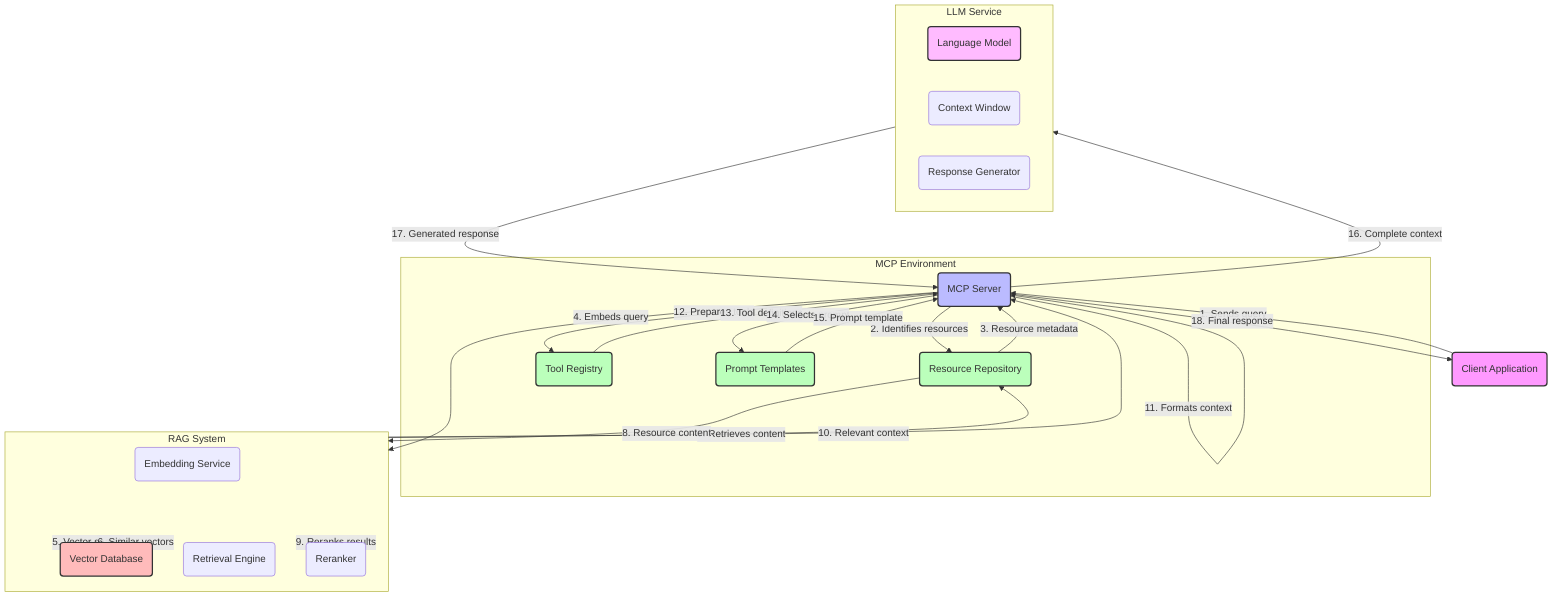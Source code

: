 flowchart TD
    subgraph MCP["MCP Environment"]
        Server("MCP Server")
        Resources("Resource Repository")
        Tools("Tool Registry")
        Prompts("Prompt Templates")
    end

    subgraph RAG["RAG System"]
        VectorDB("Vector Database")
        Embeddings("Embedding Service")
        Retriever("Retrieval Engine")
        Reranker("Reranker")
    end

    subgraph LLM["LLM Service"]
        Model("Language Model")
        Context("Context Window")
        Generator("Response Generator")
    end

    Client("Client Application")

    Client -->|1. Sends query| Server
    Server -->|2. Identifies resources| Resources
    Resources -->|3. Resource metadata| Server
    Server -->|4. Embeds query| RAG

    RAG -->|5. Vector search| VectorDB
    VectorDB -->|6. Similar vectors| RAG
    RAG -->|7. Retrieves content| Resources
    Resources -->|8. Resource content| RAG
    RAG -->|9. Reranks results| Reranker

    RAG -->|10. Relevant context| Server
    Server -->|11. Formats context| Server
    Server -->|12. Prepares tools| Tools
    Tools -->|13. Tool definitions| Server
    Server -->|14. Selects prompt| Prompts
    Prompts -->|15. Prompt template| Server

    Server -->|16. Complete context| LLM
    LLM -->|17. Generated response| Server
    Server -->|18. Final response| Client

    style Client fill:#f9f,stroke:#333,stroke-width:2px
    style Server fill:#bbf,stroke:#333,stroke-width:2px
    style Resources fill:#bfb,stroke:#333,stroke-width:2px
    style Tools fill:#bfb,stroke:#333,stroke-width:2px
    style Prompts fill:#bfb,stroke:#333,stroke-width:2px
    style VectorDB fill:#fbb,stroke:#333,stroke-width:2px
    style Model fill:#fbf,stroke:#333,stroke-width:2px
